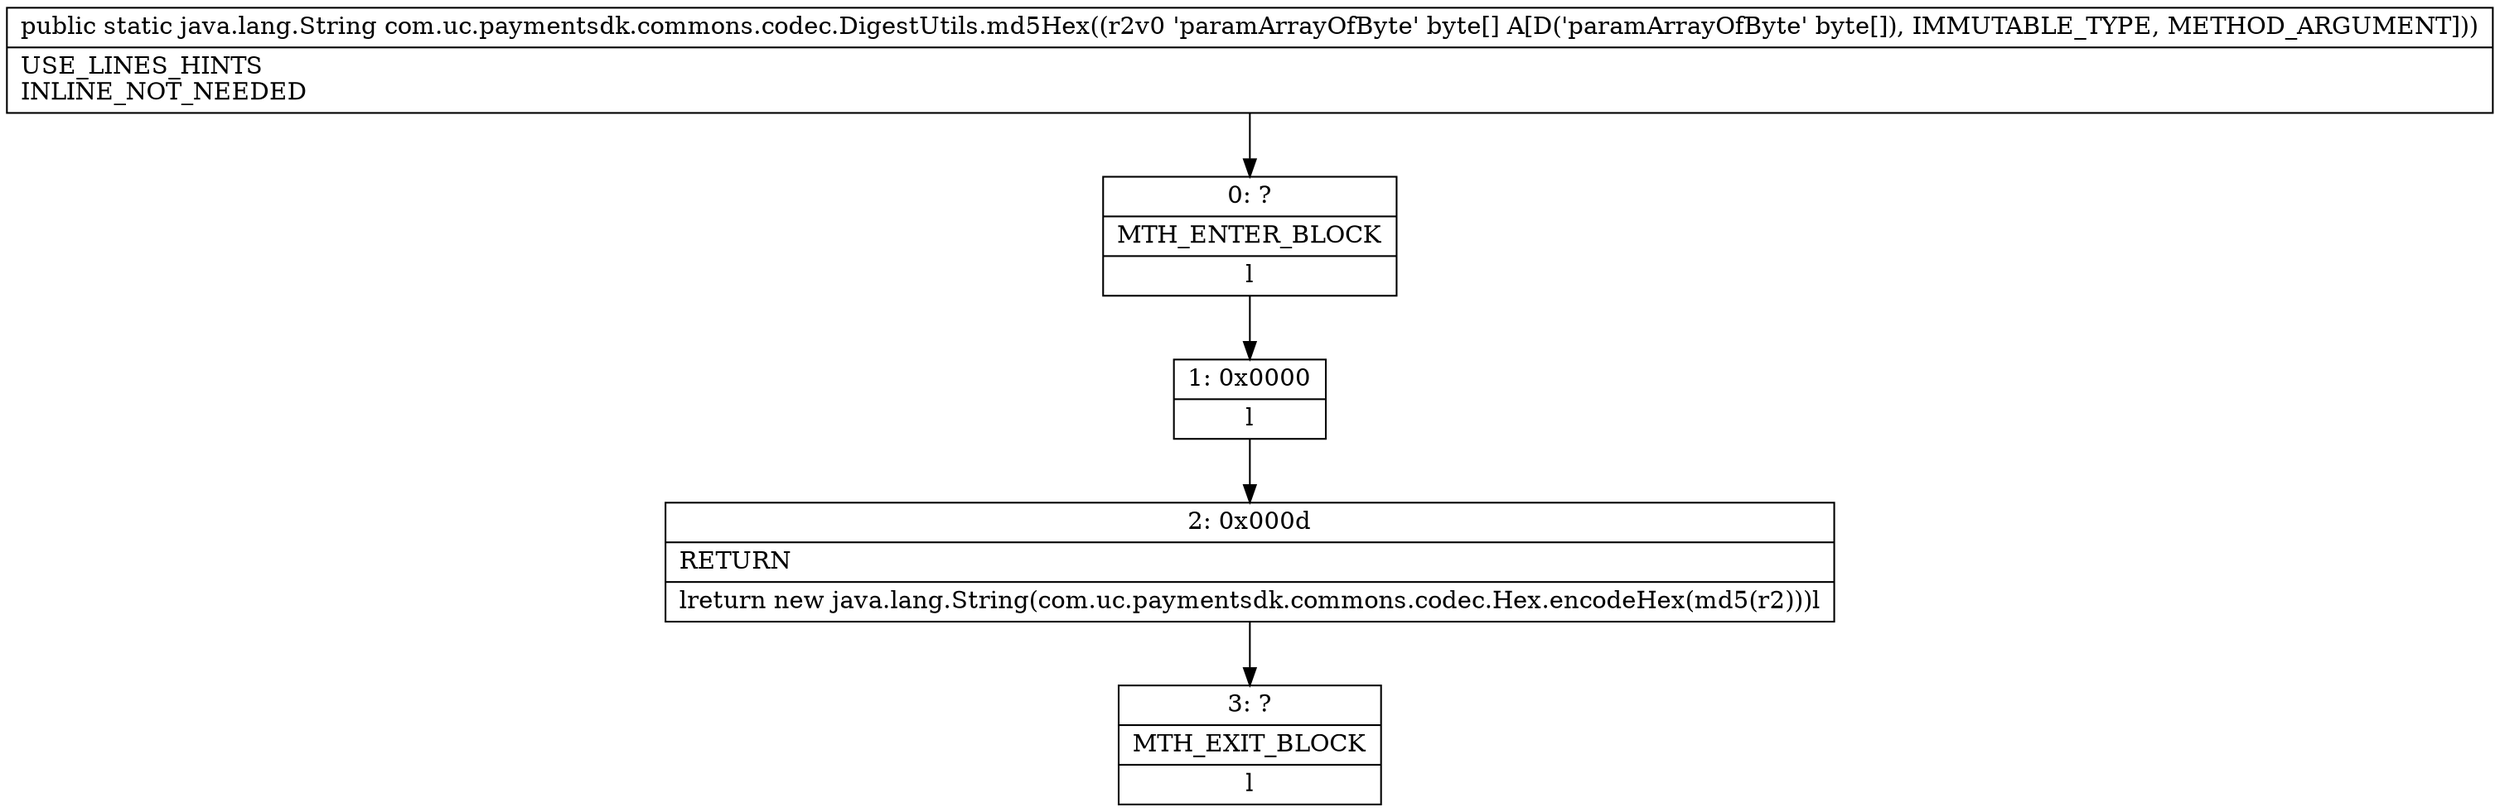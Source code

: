 digraph "CFG forcom.uc.paymentsdk.commons.codec.DigestUtils.md5Hex([B)Ljava\/lang\/String;" {
Node_0 [shape=record,label="{0\:\ ?|MTH_ENTER_BLOCK\l|l}"];
Node_1 [shape=record,label="{1\:\ 0x0000|l}"];
Node_2 [shape=record,label="{2\:\ 0x000d|RETURN\l|lreturn new java.lang.String(com.uc.paymentsdk.commons.codec.Hex.encodeHex(md5(r2)))l}"];
Node_3 [shape=record,label="{3\:\ ?|MTH_EXIT_BLOCK\l|l}"];
MethodNode[shape=record,label="{public static java.lang.String com.uc.paymentsdk.commons.codec.DigestUtils.md5Hex((r2v0 'paramArrayOfByte' byte[] A[D('paramArrayOfByte' byte[]), IMMUTABLE_TYPE, METHOD_ARGUMENT]))  | USE_LINES_HINTS\lINLINE_NOT_NEEDED\l}"];
MethodNode -> Node_0;
Node_0 -> Node_1;
Node_1 -> Node_2;
Node_2 -> Node_3;
}

